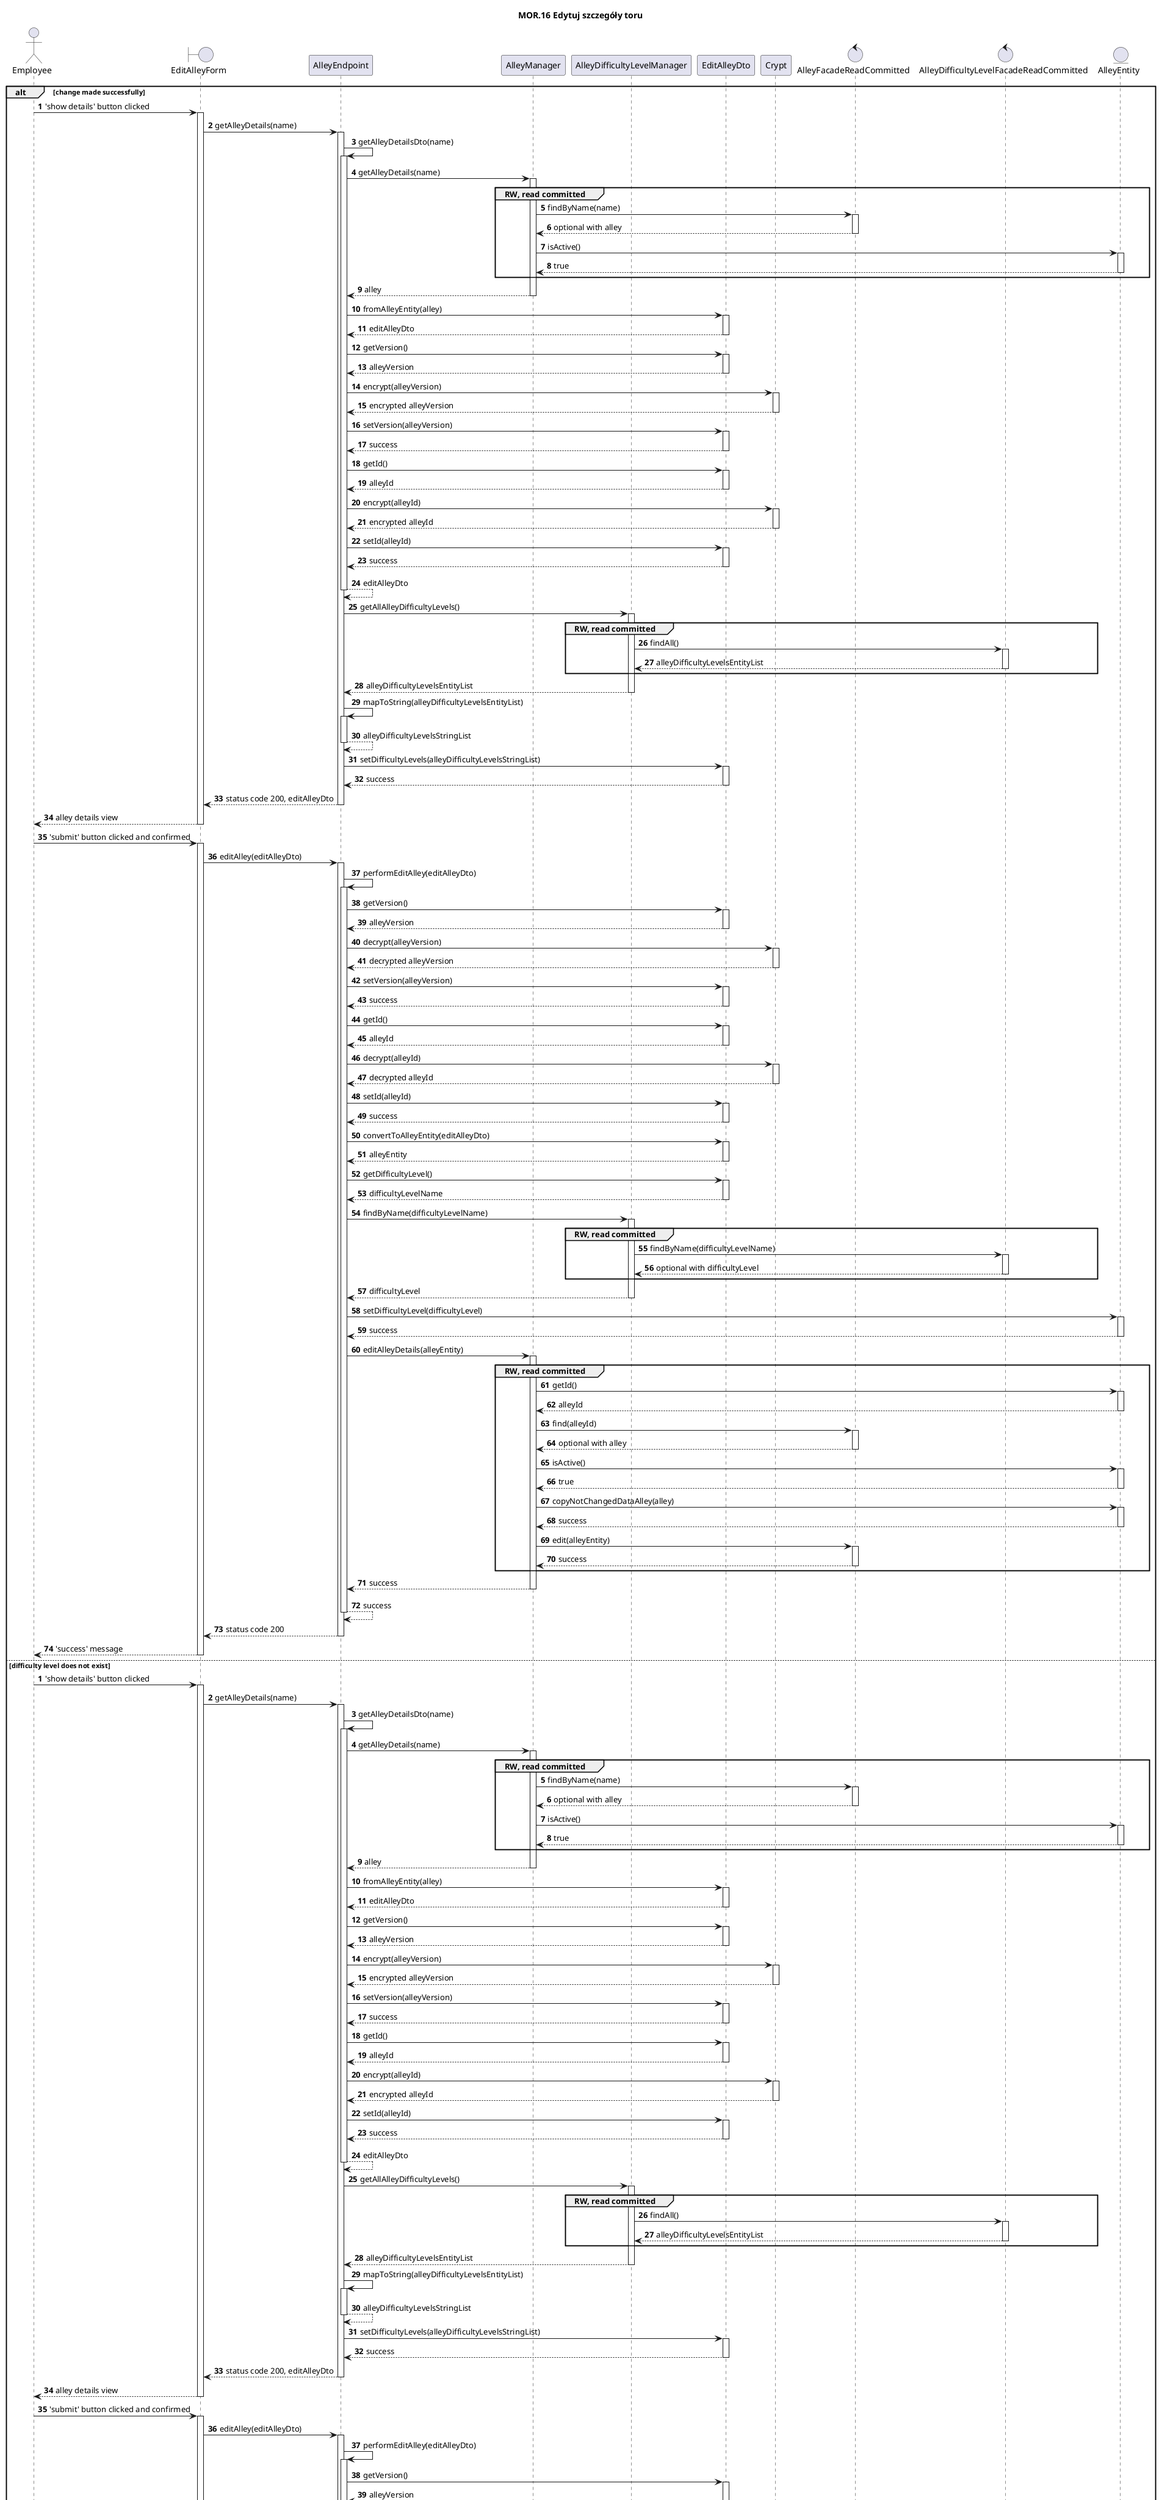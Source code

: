 @startuml
title MOR.16 Edytuj szczegóły toru
autoactivate on
actor Employee
boundary EditAlleyForm
participant AlleyEndpoint
participant AlleyManager
participant AlleyDifficultyLevelManager
participant EditAlleyDto
participant Crypt
control AlleyFacadeReadCommitted as AlleyFacade
control AlleyDifficultyLevelFacadeReadCommitted as AlleyDifficultyLevelFacade
entity AlleyEntity

alt change made successfully
autonumber
   Employee -> EditAlleyForm: 'show details' button clicked
        EditAlleyForm -> AlleyEndpoint: getAlleyDetails(name)
                AlleyEndpoint -> AlleyEndpoint: getAlleyDetailsDto(name)
                    AlleyEndpoint -> AlleyManager: getAlleyDetails(name)
                        group RW, read committed
                        AlleyManager -> AlleyFacade: findByName(name)
                        return optional with alley
                        AlleyManager -> AlleyEntity: isActive()
                        return true
                        end
                    return alley
                    AlleyEndpoint -> EditAlleyDto: fromAlleyEntity(alley)
                    return editAlleyDto
                    AlleyEndpoint -> EditAlleyDto: getVersion()
                    return alleyVersion
                    AlleyEndpoint -> Crypt: encrypt(alleyVersion)
                    return encrypted alleyVersion
                    AlleyEndpoint -> EditAlleyDto: setVersion(alleyVersion)
                    return success
                    AlleyEndpoint -> EditAlleyDto: getId()
                    return alleyId
                    AlleyEndpoint -> Crypt: encrypt(alleyId)
                    return encrypted alleyId
                    AlleyEndpoint -> EditAlleyDto: setId(alleyId)
                    return success
                return editAlleyDto
                AlleyEndpoint -> AlleyDifficultyLevelManager: getAllAlleyDifficultyLevels()
                    group RW, read committed
                        AlleyDifficultyLevelManager -> AlleyDifficultyLevelFacade: findAll()
                        return alleyDifficultyLevelsEntityList
                    end
                return alleyDifficultyLevelsEntityList
                AlleyEndpoint -> AlleyEndpoint: mapToString(alleyDifficultyLevelsEntityList)
                return alleyDifficultyLevelsStringList
                AlleyEndpoint -> EditAlleyDto: setDifficultyLevels(alleyDifficultyLevelsStringList)
                return success
        return status code 200, editAlleyDto
   return alley details view
        Employee -> EditAlleyForm: 'submit' button clicked and confirmed
            EditAlleyForm -> AlleyEndpoint: editAlley(editAlleyDto)
            AlleyEndpoint -> AlleyEndpoint: performEditAlley(editAlleyDto)
                AlleyEndpoint -> EditAlleyDto: getVersion()
                return alleyVersion
                AlleyEndpoint -> Crypt: decrypt(alleyVersion)
                return decrypted alleyVersion
                AlleyEndpoint -> EditAlleyDto: setVersion(alleyVersion)
                return success
                AlleyEndpoint -> EditAlleyDto: getId()
                return alleyId
                AlleyEndpoint -> Crypt: decrypt(alleyId)
                return decrypted alleyId
                AlleyEndpoint -> EditAlleyDto: setId(alleyId)
                return success
                AlleyEndpoint -> EditAlleyDto: convertToAlleyEntity(editAlleyDto)
                return alleyEntity
                AlleyEndpoint -> EditAlleyDto: getDifficultyLevel()
                return difficultyLevelName
                AlleyEndpoint -> AlleyDifficultyLevelManager: findByName(difficultyLevelName)
                group RW, read committed
                        AlleyDifficultyLevelManager -> AlleyDifficultyLevelFacade: findByName(difficultyLevelName)
                        return optional with difficultyLevel
                end
                return difficultyLevel
                AlleyEndpoint -> AlleyEntity: setDifficultyLevel(difficultyLevel)
                return success
                AlleyEndpoint -> AlleyManager: editAlleyDetails(alleyEntity)
                    group RW, read committed
                        AlleyManager -> AlleyEntity: getId()
                        return alleyId
                        AlleyManager -> AlleyFacade: find(alleyId)
                        return optional with alley
                        AlleyManager -> AlleyEntity: isActive()
                        return true
                        AlleyManager -> AlleyEntity: copyNotChangedDataAlley(alley)
                        return success
                        AlleyManager -> AlleyFacade: edit(alleyEntity)
                        return success
                    end
                return success
            return success
            return status code 200
        return 'success' message
else  difficulty level does not exist
autonumber
   Employee -> EditAlleyForm: 'show details' button clicked
        EditAlleyForm -> AlleyEndpoint: getAlleyDetails(name)
                AlleyEndpoint -> AlleyEndpoint: getAlleyDetailsDto(name)
                    AlleyEndpoint -> AlleyManager: getAlleyDetails(name)
                        group RW, read committed
                        AlleyManager -> AlleyFacade: findByName(name)
                        return optional with alley
                        AlleyManager -> AlleyEntity: isActive()
                        return true
                        end
                    return alley
                    AlleyEndpoint -> EditAlleyDto: fromAlleyEntity(alley)
                    return editAlleyDto
                    AlleyEndpoint -> EditAlleyDto: getVersion()
                    return alleyVersion
                    AlleyEndpoint -> Crypt: encrypt(alleyVersion)
                    return encrypted alleyVersion
                    AlleyEndpoint -> EditAlleyDto: setVersion(alleyVersion)
                    return success
                    AlleyEndpoint -> EditAlleyDto: getId()
                    return alleyId
                    AlleyEndpoint -> Crypt: encrypt(alleyId)
                    return encrypted alleyId
                    AlleyEndpoint -> EditAlleyDto: setId(alleyId)
                    return success
                return editAlleyDto
                AlleyEndpoint -> AlleyDifficultyLevelManager: getAllAlleyDifficultyLevels()
                    group RW, read committed
                        AlleyDifficultyLevelManager -> AlleyDifficultyLevelFacade: findAll()
                        return alleyDifficultyLevelsEntityList
                    end
                return alleyDifficultyLevelsEntityList
                AlleyEndpoint -> AlleyEndpoint: mapToString(alleyDifficultyLevelsEntityList)
                return alleyDifficultyLevelsStringList
                AlleyEndpoint -> EditAlleyDto: setDifficultyLevels(alleyDifficultyLevelsStringList)
                return success
        return status code 200, editAlleyDto
   return alley details view
        Employee -> EditAlleyForm: 'submit' button clicked and confirmed
            EditAlleyForm -> AlleyEndpoint: editAlley(editAlleyDto)
            AlleyEndpoint -> AlleyEndpoint: performEditAlley(editAlleyDto)
                AlleyEndpoint -> EditAlleyDto: getVersion()
                return alleyVersion
                AlleyEndpoint -> Crypt: decrypt(alleyVersion)
                return decrypted alleyVersion
                AlleyEndpoint -> EditAlleyDto: setVersion(alleyVersion)
                return success
                AlleyEndpoint -> EditAlleyDto: getId()
                return alleyId
                AlleyEndpoint -> Crypt: decrypt(alleyId)
                return decrypted alleyId
                AlleyEndpoint -> EditAlleyDto: setId(alleyId)
                return success
                AlleyEndpoint -> EditAlleyDto: convertToAlleyEntity(editAlleyDto)
                return alleyEntity
                AlleyEndpoint -> EditAlleyDto: getDifficultyLevel()
                return difficultyLevelName
                AlleyEndpoint -> AlleyDifficultyLevelManager: findByName(difficultyLevelName)
                group RW, read committed
                        AlleyDifficultyLevelManager -> AlleyDifficultyLevelFacade: findByName(difficultyLevelName)
                        return empty optional
                end
                return failed
            return failed
        return status code 400
    return failure message
else alley does not exist
autonumber
   Employee -> EditAlleyForm: 'show details' button clicked
        EditAlleyForm -> AlleyEndpoint: getAlleyDetails(name)
                AlleyEndpoint -> AlleyEndpoint: getAlleyDetailsDto(name)
                    AlleyEndpoint -> AlleyManager: getAlleyDetails(name)
                        group RW, read committed
                        AlleyManager -> AlleyFacade: findByName(name)
                        return optional with alley
                        AlleyManager -> AlleyEntity: isActive()
                        return true
                        end
                    return alley
                    AlleyEndpoint -> EditAlleyDto: fromAlleyEntity(alley)
                    return editAlleyDto
                    AlleyEndpoint -> EditAlleyDto: getVersion()
                    return alleyVersion
                    AlleyEndpoint -> Crypt: encrypt(alleyVersion)
                    return encrypted alleyVersion
                    AlleyEndpoint -> EditAlleyDto: setVersion(alleyVersion)
                    return success
                    AlleyEndpoint -> EditAlleyDto: getId()
                    return alleyId
                    AlleyEndpoint -> Crypt: encrypt(alleyId)
                    return encrypted alleyId
                    AlleyEndpoint -> EditAlleyDto: setId(alleyId)
                    return success
                return editAlleyDto
                AlleyEndpoint -> AlleyDifficultyLevelManager: getAllAlleyDifficultyLevels()
                    group RW, read committed
                        AlleyDifficultyLevelManager -> AlleyDifficultyLevelFacade: findAll()
                        return alleyDifficultyLevelsEntityList
                    end
                return alleyDifficultyLevelsEntityList
                AlleyEndpoint -> AlleyEndpoint: mapToString(alleyDifficultyLevelsEntityList)
                return alleyDifficultyLevelsStringList
                AlleyEndpoint -> EditAlleyDto: setDifficultyLevels(alleyDifficultyLevelsStringList)
                return success
        return status code 200, editAlleyDto
   return alley details view
        Employee -> EditAlleyForm: 'submit' button clicked and confirmed
            EditAlleyForm -> AlleyEndpoint: editAlley(editAlleyDto)
            AlleyEndpoint -> AlleyEndpoint: performEditAlley(editAlleyDto)
                AlleyEndpoint -> EditAlleyDto: getVersion()
                return alleyVersion
                AlleyEndpoint -> Crypt: decrypt(alleyVersion)
                return decrypted alleyVersion
                AlleyEndpoint -> EditAlleyDto: setVersion(alleyVersion)
                return success
                AlleyEndpoint -> EditAlleyDto: getId()
                return alleyId
                AlleyEndpoint -> Crypt: decrypt(alleyId)
                return decrypted alleyId
                AlleyEndpoint -> EditAlleyDto: setId(alleyId)
                return success
                AlleyEndpoint -> EditAlleyDto: convertToAlleyEntity(editAlleyDto)
                return alleyEntity
                AlleyEndpoint -> EditAlleyDto: getDifficultyLevel()
                return difficultyLevelName
                AlleyEndpoint -> AlleyDifficultyLevelManager: findByName(difficultyLevelName)
                group RW, read committed
                        AlleyDifficultyLevelManager -> AlleyDifficultyLevelFacade: findByName(difficultyLevelName)
                        return optional with difficultyLevel
                end
                return difficultyLevel
                AlleyEndpoint -> AlleyEntity: setDifficultyLevel(difficultyLevel)
                return success
                AlleyEndpoint -> AlleyManager: editAlleyDetails(alleyEntity)
                    group RW, read committed
                        AlleyManager -> AlleyEntity: getId()
                        return alleyId
                        AlleyManager -> AlleyFacade: find(alleyId)
                        return empty optional
                    end
                return failed
            return failed
        return status code 400
    return failure message
else alley was removed
autonumber
   Employee -> EditAlleyForm: 'show details' button clicked
        EditAlleyForm -> AlleyEndpoint: getAlleyDetails(name)
                AlleyEndpoint -> AlleyEndpoint: getAlleyDetailsDto(name)
                    AlleyEndpoint -> AlleyManager: getAlleyDetails(name)
                        group RW, read committed
                        AlleyManager -> AlleyFacade: findByName(name)
                        return optional with alley
                        AlleyManager -> AlleyEntity: isActive()
                        return true
                        end
                    return alley
                    AlleyEndpoint -> EditAlleyDto: fromAlleyEntity(alley)
                    return editAlleyDto
                    AlleyEndpoint -> EditAlleyDto: getVersion()
                    return alleyVersion
                    AlleyEndpoint -> Crypt: encrypt(alleyVersion)
                    return encrypted alleyVersion
                    AlleyEndpoint -> EditAlleyDto: setVersion(alleyVersion)
                    return success
                    AlleyEndpoint -> EditAlleyDto: getId()
                    return alleyId
                    AlleyEndpoint -> Crypt: encrypt(alleyId)
                    return encrypted alleyId
                    AlleyEndpoint -> EditAlleyDto: setId(alleyId)
                    return success
                return editAlleyDto
                AlleyEndpoint -> AlleyDifficultyLevelManager: getAllAlleyDifficultyLevels()
                    group RW, read committed
                        AlleyDifficultyLevelManager -> AlleyDifficultyLevelFacade: findAll()
                        return alleyDifficultyLevelsEntityList
                    end
                return alleyDifficultyLevelsEntityList
                AlleyEndpoint -> AlleyEndpoint: mapToString(alleyDifficultyLevelsEntityList)
                return alleyDifficultyLevelsStringList
                AlleyEndpoint -> EditAlleyDto: setDifficultyLevels(alleyDifficultyLevelsStringList)
                return success
        return status code 200, editAlleyDto
   return alley details view
        Employee -> EditAlleyForm: 'submit' button clicked and confirmed
            EditAlleyForm -> AlleyEndpoint: editAlley(editAlleyDto)
            AlleyEndpoint -> AlleyEndpoint: performEditAlley(editAlleyDto)
                AlleyEndpoint -> EditAlleyDto: getVersion()
                return alleyVersion
                AlleyEndpoint -> Crypt: decrypt(alleyVersion)
                return decrypted alleyVersion
                AlleyEndpoint -> EditAlleyDto: setVersion(alleyVersion)
                return success
                AlleyEndpoint -> EditAlleyDto: getId()
                return alleyId
                AlleyEndpoint -> Crypt: decrypt(alleyId)
                return decrypted alleyId
                AlleyEndpoint -> EditAlleyDto: setId(alleyId)
                return success
                AlleyEndpoint -> EditAlleyDto: convertToAlleyEntity(editAlleyDto)
                return alleyEntity
                AlleyEndpoint -> EditAlleyDto: getDifficultyLevel()
                return difficultyLevelName
                AlleyEndpoint -> AlleyDifficultyLevelManager: findByName(difficultyLevelName)
                group RW, read committed
                        AlleyDifficultyLevelManager -> AlleyDifficultyLevelFacade: findByName(difficultyLevelName)
                        return optional with difficultyLevel
                end
                return difficultyLevel
                AlleyEndpoint -> AlleyEntity: setDifficultyLevel(difficultyLevel)
                return success
                AlleyEndpoint -> AlleyManager: editAlleyDetails(alleyEntity)
                    group RW, read committed
                        AlleyManager -> AlleyEntity: getId()
                        return alleyId
                        AlleyManager -> AlleyFacade: find(alleyId)
                        return optional with alley
                        AlleyManager -> AlleyEntity: isActive()
                        return false
                    end
                return failed
            return failed
        return status code 400
    return failure message
else invalid form
autonumber
   Employee -> EditAlleyForm: 'show details' button clicked
        EditAlleyForm -> AlleyEndpoint: getAlleyDetails(name)
                AlleyEndpoint -> AlleyEndpoint: getAlleyDetailsDto(name)
                    AlleyEndpoint -> AlleyManager: getAlleyDetails(name)
                        group RW, read committed
                        AlleyManager -> AlleyFacade: findByName(name)
                        return optional with alley
                        AlleyManager -> AlleyEntity: isActive()
                        return true
                        end
                    return alley
                    AlleyEndpoint -> EditAlleyDto: fromAlleyEntity(alley)
                    return editAlleyDto
                    AlleyEndpoint -> EditAlleyDto: getVersion()
                    return alleyVersion
                    AlleyEndpoint -> Crypt: encrypt(alleyVersion)
                    return encrypted alleyVersion
                    AlleyEndpoint -> EditAlleyDto: setVersion(alleyVersion)
                    return success
                    AlleyEndpoint -> EditAlleyDto: getId()
                    return alleyId
                    AlleyEndpoint -> Crypt: encrypt(alleyId)
                    return encrypted alleyId
                    AlleyEndpoint -> EditAlleyDto: setId(alleyId)
                    return success
                return editAlleyDto
                AlleyEndpoint -> AlleyDifficultyLevelManager: getAllAlleyDifficultyLevels()
                    group RW, read committed
                        AlleyDifficultyLevelManager -> AlleyDifficultyLevelFacade: findAll()
                        return alleyDifficultyLevelsEntityList
                    end
                return alleyDifficultyLevelsEntityList
                AlleyEndpoint -> AlleyEndpoint: mapToString(alleyDifficultyLevelsEntityList)
                return alleyDifficultyLevelsStringList
                AlleyEndpoint -> EditAlleyDto: setDifficultyLevels(alleyDifficultyLevelsStringList)
                return success
        return status code 200, editAlleyDto
   return alley details view
        Employee -> EditAlleyForm: 'submit' button clicked and confirmed
            EditAlleyForm -> AlleyEndpoint: editAlley(editAlleyDto)
            return status code 400
        return failure message
end
@enduml